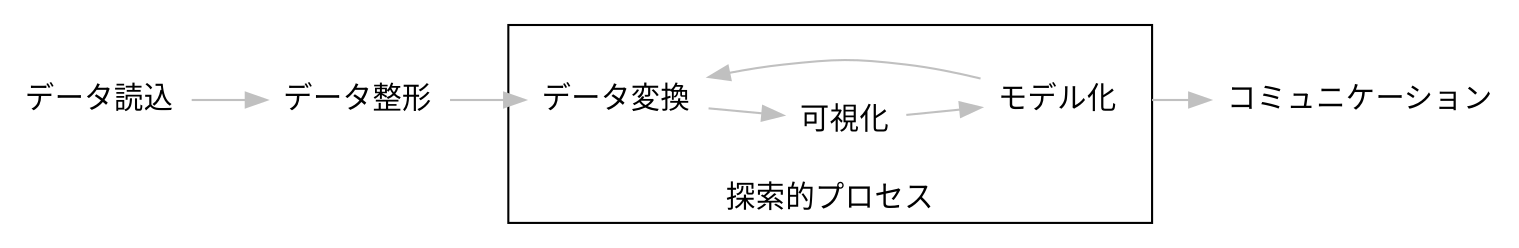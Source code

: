 digraph data_analysis {
      
      graph [compound = true, rankdir = LR, fontname = "Meiryo UI"]
      
      node [shape = none, fontname = "Meiryo UI"]
      
      edge [color = grey]
      
      subgraph cluster0 {
        label = "探索的プロセス"
        labelloc = "b"
        データ変換 -> 可視化 -> モデル化 -> データ変換
      }
      
      データ読込 -> データ整形
      データ整形-> データ変換
      モデル化 -> コミュニケーション [ltail = cluster0]

}
